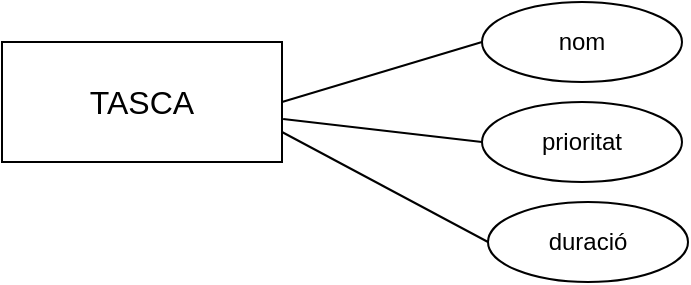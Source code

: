 <mxfile version="20.3.0" type="device"><diagram id="C5RBs43oDa-KdzZeNtuy" name="Page-1"><mxGraphModel dx="1209" dy="737" grid="1" gridSize="10" guides="1" tooltips="1" connect="1" arrows="1" fold="1" page="1" pageScale="1" pageWidth="827" pageHeight="1169" math="0" shadow="0"><root><mxCell id="WIyWlLk6GJQsqaUBKTNV-0"/><mxCell id="WIyWlLk6GJQsqaUBKTNV-1" parent="WIyWlLk6GJQsqaUBKTNV-0"/><mxCell id="xBq4n_y2jMNqlsPwq87B-0" value="&lt;font style=&quot;font-size: 16px;&quot;&gt;TASCA&lt;/font&gt;" style="rounded=0;whiteSpace=wrap;html=1;" parent="WIyWlLk6GJQsqaUBKTNV-1" vertex="1"><mxGeometry x="170" y="320" width="140" height="60" as="geometry"/></mxCell><mxCell id="xBq4n_y2jMNqlsPwq87B-3" value="nom" style="ellipse;whiteSpace=wrap;html=1;" parent="WIyWlLk6GJQsqaUBKTNV-1" vertex="1"><mxGeometry x="410" y="300" width="100" height="40" as="geometry"/></mxCell><mxCell id="xBq4n_y2jMNqlsPwq87B-4" value="" style="endArrow=none;html=1;rounded=0;exitX=1;exitY=0.5;exitDx=0;exitDy=0;entryX=0;entryY=0.5;entryDx=0;entryDy=0;" parent="WIyWlLk6GJQsqaUBKTNV-1" source="xBq4n_y2jMNqlsPwq87B-0" target="xBq4n_y2jMNqlsPwq87B-3" edge="1"><mxGeometry width="50" height="50" relative="1" as="geometry"><mxPoint x="450" y="390" as="sourcePoint"/><mxPoint x="500" y="340" as="targetPoint"/></mxGeometry></mxCell><mxCell id="xBq4n_y2jMNqlsPwq87B-5" value="prioritat" style="ellipse;whiteSpace=wrap;html=1;" parent="WIyWlLk6GJQsqaUBKTNV-1" vertex="1"><mxGeometry x="410" y="350" width="100" height="40" as="geometry"/></mxCell><mxCell id="xBq4n_y2jMNqlsPwq87B-6" value="" style="endArrow=none;html=1;rounded=0;exitX=1.004;exitY=0.641;exitDx=0;exitDy=0;entryX=0;entryY=0.5;entryDx=0;entryDy=0;exitPerimeter=0;" parent="WIyWlLk6GJQsqaUBKTNV-1" source="xBq4n_y2jMNqlsPwq87B-0" target="xBq4n_y2jMNqlsPwq87B-5" edge="1"><mxGeometry width="50" height="50" relative="1" as="geometry"><mxPoint x="310" y="425" as="sourcePoint"/><mxPoint x="500" y="390" as="targetPoint"/></mxGeometry></mxCell><mxCell id="xBq4n_y2jMNqlsPwq87B-7" value="duració" style="ellipse;whiteSpace=wrap;html=1;" parent="WIyWlLk6GJQsqaUBKTNV-1" vertex="1"><mxGeometry x="413" y="400" width="100" height="40" as="geometry"/></mxCell><mxCell id="xBq4n_y2jMNqlsPwq87B-8" value="" style="endArrow=none;html=1;rounded=0;exitX=1;exitY=0.75;exitDx=0;exitDy=0;entryX=0;entryY=0.5;entryDx=0;entryDy=0;" parent="WIyWlLk6GJQsqaUBKTNV-1" source="xBq4n_y2jMNqlsPwq87B-0" target="xBq4n_y2jMNqlsPwq87B-7" edge="1"><mxGeometry width="50" height="50" relative="1" as="geometry"><mxPoint x="310" y="431" as="sourcePoint"/><mxPoint x="499" y="430" as="targetPoint"/></mxGeometry></mxCell></root></mxGraphModel></diagram></mxfile>